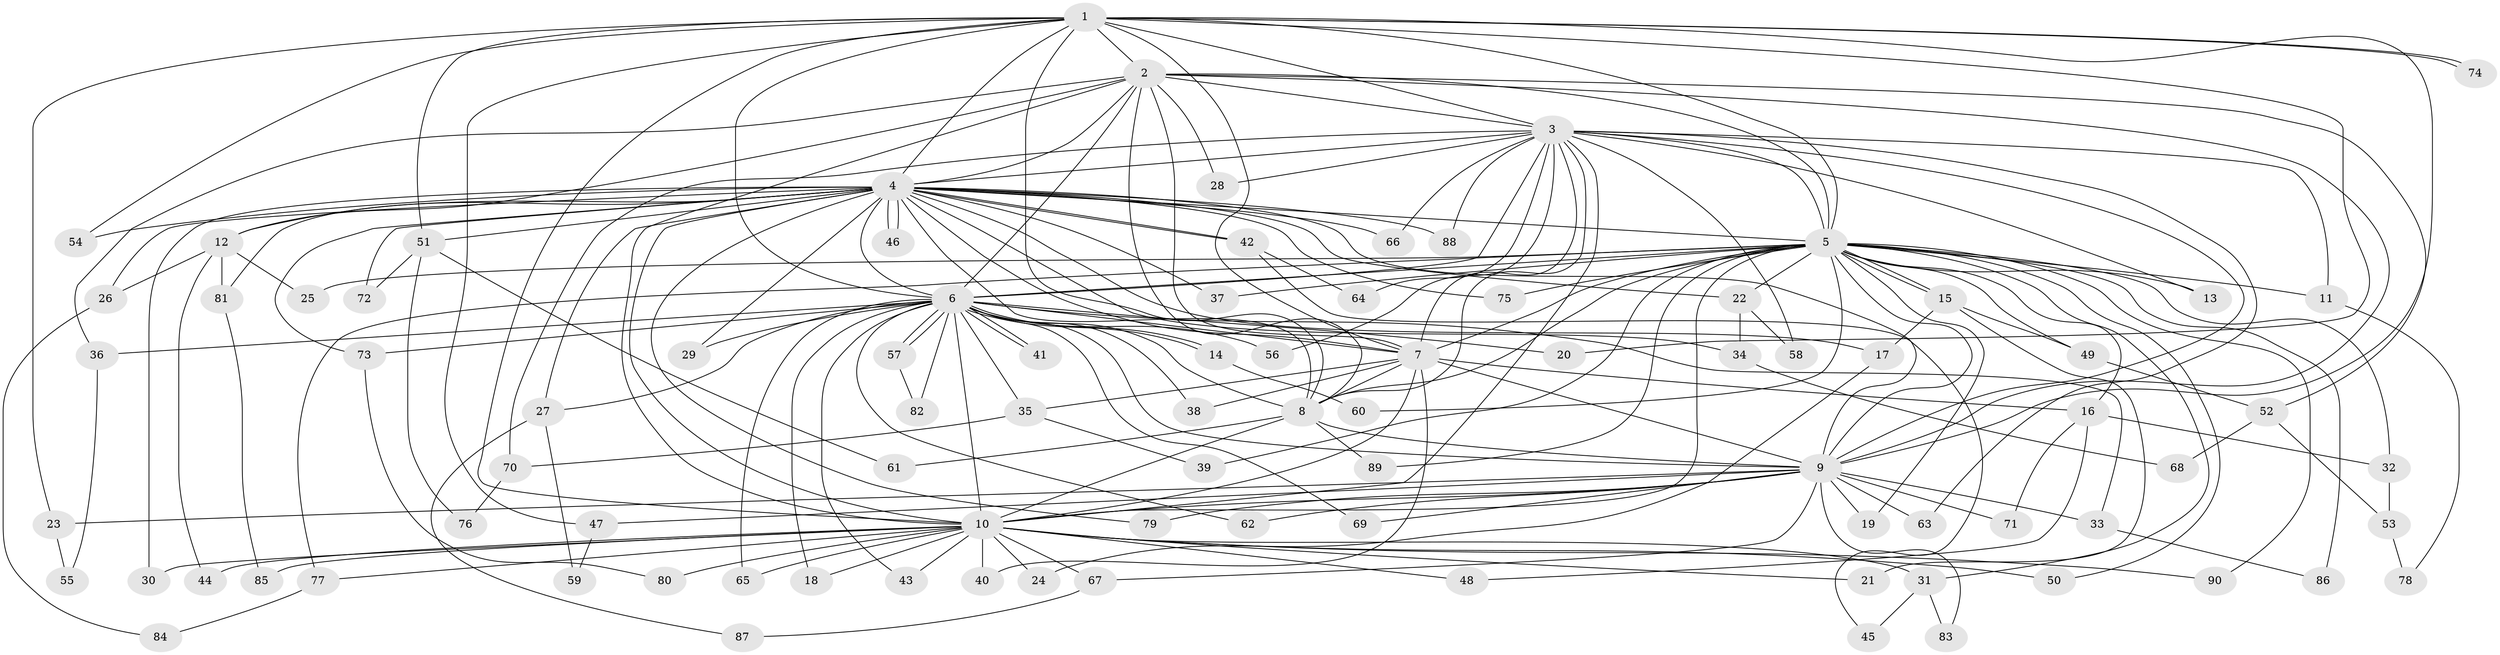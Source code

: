 // coarse degree distribution, {11: 0.03125, 14: 0.015625, 3: 0.25, 4: 0.078125, 24: 0.015625, 2: 0.40625, 23: 0.015625, 1: 0.0625, 6: 0.015625, 5: 0.046875, 13: 0.015625, 18: 0.015625, 26: 0.015625, 25: 0.015625}
// Generated by graph-tools (version 1.1) at 2025/36/03/04/25 23:36:36]
// undirected, 90 vertices, 205 edges
graph export_dot {
  node [color=gray90,style=filled];
  1;
  2;
  3;
  4;
  5;
  6;
  7;
  8;
  9;
  10;
  11;
  12;
  13;
  14;
  15;
  16;
  17;
  18;
  19;
  20;
  21;
  22;
  23;
  24;
  25;
  26;
  27;
  28;
  29;
  30;
  31;
  32;
  33;
  34;
  35;
  36;
  37;
  38;
  39;
  40;
  41;
  42;
  43;
  44;
  45;
  46;
  47;
  48;
  49;
  50;
  51;
  52;
  53;
  54;
  55;
  56;
  57;
  58;
  59;
  60;
  61;
  62;
  63;
  64;
  65;
  66;
  67;
  68;
  69;
  70;
  71;
  72;
  73;
  74;
  75;
  76;
  77;
  78;
  79;
  80;
  81;
  82;
  83;
  84;
  85;
  86;
  87;
  88;
  89;
  90;
  1 -- 2;
  1 -- 3;
  1 -- 4;
  1 -- 5;
  1 -- 6;
  1 -- 7;
  1 -- 8;
  1 -- 9;
  1 -- 10;
  1 -- 20;
  1 -- 23;
  1 -- 47;
  1 -- 51;
  1 -- 54;
  1 -- 74;
  1 -- 74;
  2 -- 3;
  2 -- 4;
  2 -- 5;
  2 -- 6;
  2 -- 7;
  2 -- 8;
  2 -- 9;
  2 -- 10;
  2 -- 12;
  2 -- 28;
  2 -- 36;
  2 -- 52;
  3 -- 4;
  3 -- 5;
  3 -- 6;
  3 -- 7;
  3 -- 8;
  3 -- 9;
  3 -- 10;
  3 -- 11;
  3 -- 13;
  3 -- 28;
  3 -- 56;
  3 -- 58;
  3 -- 63;
  3 -- 64;
  3 -- 66;
  3 -- 70;
  3 -- 88;
  4 -- 5;
  4 -- 6;
  4 -- 7;
  4 -- 8;
  4 -- 9;
  4 -- 10;
  4 -- 12;
  4 -- 17;
  4 -- 22;
  4 -- 26;
  4 -- 27;
  4 -- 29;
  4 -- 30;
  4 -- 34;
  4 -- 37;
  4 -- 42;
  4 -- 42;
  4 -- 46;
  4 -- 46;
  4 -- 51;
  4 -- 54;
  4 -- 66;
  4 -- 72;
  4 -- 73;
  4 -- 75;
  4 -- 79;
  4 -- 81;
  4 -- 88;
  5 -- 6;
  5 -- 7;
  5 -- 8;
  5 -- 9;
  5 -- 10;
  5 -- 11;
  5 -- 13;
  5 -- 15;
  5 -- 15;
  5 -- 16;
  5 -- 19;
  5 -- 22;
  5 -- 25;
  5 -- 31;
  5 -- 32;
  5 -- 37;
  5 -- 39;
  5 -- 49;
  5 -- 50;
  5 -- 60;
  5 -- 75;
  5 -- 77;
  5 -- 86;
  5 -- 89;
  5 -- 90;
  6 -- 7;
  6 -- 8;
  6 -- 9;
  6 -- 10;
  6 -- 14;
  6 -- 14;
  6 -- 18;
  6 -- 20;
  6 -- 27;
  6 -- 29;
  6 -- 33;
  6 -- 35;
  6 -- 36;
  6 -- 38;
  6 -- 41;
  6 -- 41;
  6 -- 43;
  6 -- 56;
  6 -- 57;
  6 -- 57;
  6 -- 62;
  6 -- 65;
  6 -- 69;
  6 -- 73;
  6 -- 82;
  7 -- 8;
  7 -- 9;
  7 -- 10;
  7 -- 16;
  7 -- 35;
  7 -- 38;
  7 -- 40;
  8 -- 9;
  8 -- 10;
  8 -- 61;
  8 -- 89;
  9 -- 10;
  9 -- 19;
  9 -- 23;
  9 -- 33;
  9 -- 47;
  9 -- 62;
  9 -- 63;
  9 -- 67;
  9 -- 69;
  9 -- 71;
  9 -- 79;
  9 -- 83;
  10 -- 18;
  10 -- 21;
  10 -- 24;
  10 -- 30;
  10 -- 31;
  10 -- 40;
  10 -- 43;
  10 -- 44;
  10 -- 48;
  10 -- 50;
  10 -- 65;
  10 -- 67;
  10 -- 77;
  10 -- 80;
  10 -- 85;
  10 -- 90;
  11 -- 78;
  12 -- 25;
  12 -- 26;
  12 -- 44;
  12 -- 81;
  14 -- 60;
  15 -- 17;
  15 -- 21;
  15 -- 49;
  16 -- 32;
  16 -- 48;
  16 -- 71;
  17 -- 24;
  22 -- 34;
  22 -- 58;
  23 -- 55;
  26 -- 84;
  27 -- 59;
  27 -- 87;
  31 -- 45;
  31 -- 83;
  32 -- 53;
  33 -- 86;
  34 -- 68;
  35 -- 39;
  35 -- 70;
  36 -- 55;
  42 -- 45;
  42 -- 64;
  47 -- 59;
  49 -- 52;
  51 -- 61;
  51 -- 72;
  51 -- 76;
  52 -- 53;
  52 -- 68;
  53 -- 78;
  57 -- 82;
  67 -- 87;
  70 -- 76;
  73 -- 80;
  77 -- 84;
  81 -- 85;
}

